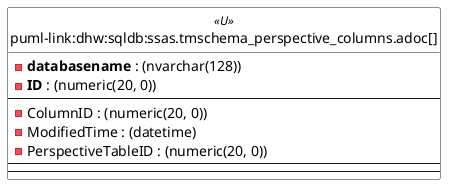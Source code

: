 @startuml
left to right direction
'top to bottom direction
hide circle
'avoide "." issues:
set namespaceSeparator none


skinparam class {
  BackgroundColor White
  BackgroundColor<<FN>> Yellow
  BackgroundColor<<FS>> Yellow
  BackgroundColor<<FT>> LightGray
  BackgroundColor<<IF>> Yellow
  BackgroundColor<<IS>> Yellow
  BackgroundColor<<P>> Aqua
  BackgroundColor<<PC>> Aqua
  BackgroundColor<<SN>> Yellow
  BackgroundColor<<SO>> SlateBlue
  BackgroundColor<<TF>> LightGray
  BackgroundColor<<TR>> Tomato
  BackgroundColor<<U>> White
  BackgroundColor<<V>> WhiteSmoke
  BackgroundColor<<X>> Aqua
  BackgroundColor<<external>> AliceBlue
}


entity "puml-link:dhw:sqldb:ssas.tmschema_perspective_columns.adoc[]" as ssas.TMSCHEMA_PERSPECTIVE_COLUMNS << U >> {
  - **databasename** : (nvarchar(128))
  - **ID** : (numeric(20, 0))
  --
  - ColumnID : (numeric(20, 0))
  - ModifiedTime : (datetime)
  - PerspectiveTableID : (numeric(20, 0))
  --
  --
}



@enduml

